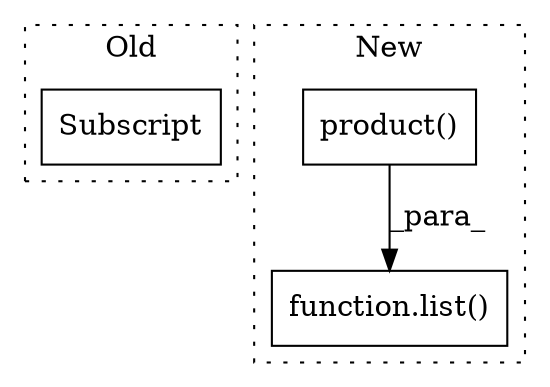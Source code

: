 digraph G {
subgraph cluster0 {
1 [label="Subscript" a="63" s="1485,0" l="12,0" shape="box"];
label = "Old";
style="dotted";
}
subgraph cluster1 {
2 [label="product()" a="75" s="392,539" l="35,15" shape="box"];
3 [label="function.list()" a="75" s="374,554" l="18,10" shape="box"];
label = "New";
style="dotted";
}
2 -> 3 [label="_para_"];
}